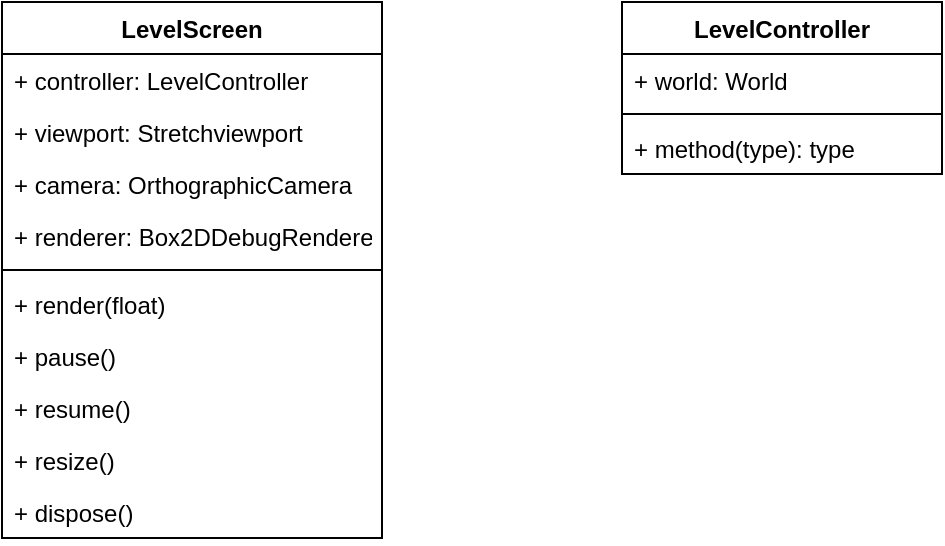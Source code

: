 <mxfile version="14.1.8" type="github">
  <diagram id="C5RBs43oDa-KdzZeNtuy" name="Page-1">
    <mxGraphModel dx="946" dy="593" grid="1" gridSize="10" guides="1" tooltips="1" connect="1" arrows="1" fold="1" page="1" pageScale="1" pageWidth="827" pageHeight="1169" math="0" shadow="0">
      <root>
        <mxCell id="WIyWlLk6GJQsqaUBKTNV-0" />
        <mxCell id="WIyWlLk6GJQsqaUBKTNV-1" parent="WIyWlLk6GJQsqaUBKTNV-0" />
        <mxCell id="LJwCH7jyya8Dq0Sp3aRd-6" value="LevelScreen" style="swimlane;fontStyle=1;align=center;verticalAlign=top;childLayout=stackLayout;horizontal=1;startSize=26;horizontalStack=0;resizeParent=1;resizeParentMax=0;resizeLast=0;collapsible=1;marginBottom=0;strokeColor=#000000;" vertex="1" parent="WIyWlLk6GJQsqaUBKTNV-1">
          <mxGeometry x="130" y="240" width="190" height="268" as="geometry" />
        </mxCell>
        <mxCell id="LJwCH7jyya8Dq0Sp3aRd-7" value="+ controller: LevelController" style="text;strokeColor=none;fillColor=none;align=left;verticalAlign=top;spacingLeft=4;spacingRight=4;overflow=hidden;rotatable=0;points=[[0,0.5],[1,0.5]];portConstraint=eastwest;" vertex="1" parent="LJwCH7jyya8Dq0Sp3aRd-6">
          <mxGeometry y="26" width="190" height="26" as="geometry" />
        </mxCell>
        <mxCell id="LJwCH7jyya8Dq0Sp3aRd-21" value="+ viewport: Stretchviewport" style="text;strokeColor=none;fillColor=none;align=left;verticalAlign=top;spacingLeft=4;spacingRight=4;overflow=hidden;rotatable=0;points=[[0,0.5],[1,0.5]];portConstraint=eastwest;" vertex="1" parent="LJwCH7jyya8Dq0Sp3aRd-6">
          <mxGeometry y="52" width="190" height="26" as="geometry" />
        </mxCell>
        <mxCell id="LJwCH7jyya8Dq0Sp3aRd-22" value="+ camera: OrthographicCamera" style="text;strokeColor=none;fillColor=none;align=left;verticalAlign=top;spacingLeft=4;spacingRight=4;overflow=hidden;rotatable=0;points=[[0,0.5],[1,0.5]];portConstraint=eastwest;" vertex="1" parent="LJwCH7jyya8Dq0Sp3aRd-6">
          <mxGeometry y="78" width="190" height="26" as="geometry" />
        </mxCell>
        <mxCell id="LJwCH7jyya8Dq0Sp3aRd-27" value="+ renderer: Box2DDebugRenderer" style="text;strokeColor=none;fillColor=none;align=left;verticalAlign=top;spacingLeft=4;spacingRight=4;overflow=hidden;rotatable=0;points=[[0,0.5],[1,0.5]];portConstraint=eastwest;" vertex="1" parent="LJwCH7jyya8Dq0Sp3aRd-6">
          <mxGeometry y="104" width="190" height="26" as="geometry" />
        </mxCell>
        <mxCell id="LJwCH7jyya8Dq0Sp3aRd-8" value="" style="line;strokeWidth=1;fillColor=none;align=left;verticalAlign=middle;spacingTop=-1;spacingLeft=3;spacingRight=3;rotatable=0;labelPosition=right;points=[];portConstraint=eastwest;" vertex="1" parent="LJwCH7jyya8Dq0Sp3aRd-6">
          <mxGeometry y="130" width="190" height="8" as="geometry" />
        </mxCell>
        <mxCell id="LJwCH7jyya8Dq0Sp3aRd-9" value="+ render(float)&#xa;" style="text;strokeColor=none;fillColor=none;align=left;verticalAlign=top;spacingLeft=4;spacingRight=4;overflow=hidden;rotatable=0;points=[[0,0.5],[1,0.5]];portConstraint=eastwest;" vertex="1" parent="LJwCH7jyya8Dq0Sp3aRd-6">
          <mxGeometry y="138" width="190" height="26" as="geometry" />
        </mxCell>
        <mxCell id="LJwCH7jyya8Dq0Sp3aRd-10" value="+ pause()" style="text;strokeColor=none;fillColor=none;align=left;verticalAlign=top;spacingLeft=4;spacingRight=4;overflow=hidden;rotatable=0;points=[[0,0.5],[1,0.5]];portConstraint=eastwest;" vertex="1" parent="LJwCH7jyya8Dq0Sp3aRd-6">
          <mxGeometry y="164" width="190" height="26" as="geometry" />
        </mxCell>
        <mxCell id="LJwCH7jyya8Dq0Sp3aRd-16" value="+ resume()" style="text;strokeColor=none;fillColor=none;align=left;verticalAlign=top;spacingLeft=4;spacingRight=4;overflow=hidden;rotatable=0;points=[[0,0.5],[1,0.5]];portConstraint=eastwest;" vertex="1" parent="LJwCH7jyya8Dq0Sp3aRd-6">
          <mxGeometry y="190" width="190" height="26" as="geometry" />
        </mxCell>
        <mxCell id="LJwCH7jyya8Dq0Sp3aRd-17" value="+ resize()" style="text;strokeColor=none;fillColor=none;align=left;verticalAlign=top;spacingLeft=4;spacingRight=4;overflow=hidden;rotatable=0;points=[[0,0.5],[1,0.5]];portConstraint=eastwest;" vertex="1" parent="LJwCH7jyya8Dq0Sp3aRd-6">
          <mxGeometry y="216" width="190" height="26" as="geometry" />
        </mxCell>
        <mxCell id="LJwCH7jyya8Dq0Sp3aRd-18" value="+ dispose()" style="text;strokeColor=none;fillColor=none;align=left;verticalAlign=top;spacingLeft=4;spacingRight=4;overflow=hidden;rotatable=0;points=[[0,0.5],[1,0.5]];portConstraint=eastwest;" vertex="1" parent="LJwCH7jyya8Dq0Sp3aRd-6">
          <mxGeometry y="242" width="190" height="26" as="geometry" />
        </mxCell>
        <mxCell id="LJwCH7jyya8Dq0Sp3aRd-23" value="LevelController" style="swimlane;fontStyle=1;align=center;verticalAlign=top;childLayout=stackLayout;horizontal=1;startSize=26;horizontalStack=0;resizeParent=1;resizeParentMax=0;resizeLast=0;collapsible=1;marginBottom=0;strokeColor=#000000;" vertex="1" parent="WIyWlLk6GJQsqaUBKTNV-1">
          <mxGeometry x="440" y="240" width="160" height="86" as="geometry" />
        </mxCell>
        <mxCell id="LJwCH7jyya8Dq0Sp3aRd-24" value="+ world: World" style="text;strokeColor=none;fillColor=none;align=left;verticalAlign=top;spacingLeft=4;spacingRight=4;overflow=hidden;rotatable=0;points=[[0,0.5],[1,0.5]];portConstraint=eastwest;" vertex="1" parent="LJwCH7jyya8Dq0Sp3aRd-23">
          <mxGeometry y="26" width="160" height="26" as="geometry" />
        </mxCell>
        <mxCell id="LJwCH7jyya8Dq0Sp3aRd-25" value="" style="line;strokeWidth=1;fillColor=none;align=left;verticalAlign=middle;spacingTop=-1;spacingLeft=3;spacingRight=3;rotatable=0;labelPosition=right;points=[];portConstraint=eastwest;" vertex="1" parent="LJwCH7jyya8Dq0Sp3aRd-23">
          <mxGeometry y="52" width="160" height="8" as="geometry" />
        </mxCell>
        <mxCell id="LJwCH7jyya8Dq0Sp3aRd-26" value="+ method(type): type" style="text;strokeColor=none;fillColor=none;align=left;verticalAlign=top;spacingLeft=4;spacingRight=4;overflow=hidden;rotatable=0;points=[[0,0.5],[1,0.5]];portConstraint=eastwest;" vertex="1" parent="LJwCH7jyya8Dq0Sp3aRd-23">
          <mxGeometry y="60" width="160" height="26" as="geometry" />
        </mxCell>
      </root>
    </mxGraphModel>
  </diagram>
</mxfile>
